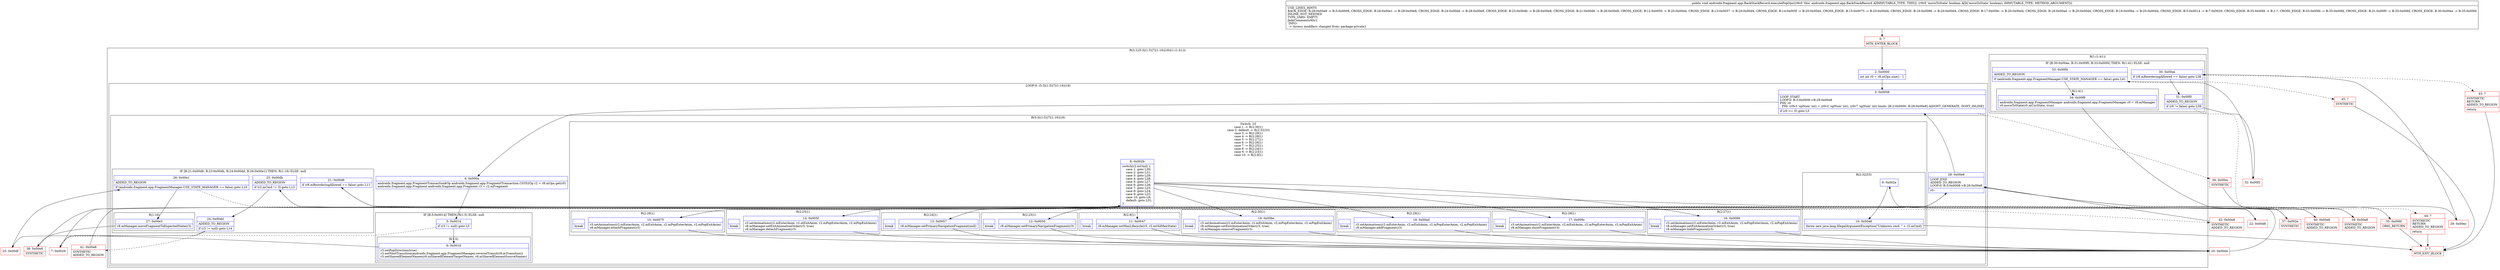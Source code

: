 digraph "CFG forandroidx.fragment.app.BackStackRecord.executePopOps(Z)V" {
subgraph cluster_Region_1556760100 {
label = "R(3:1|(5:3|(1:5)|7|(1:16)|18)|(1:(1:41)))";
node [shape=record,color=blue];
Node_2 [shape=record,label="{2\:\ 0x0000|int int r0 = r8.mOps.size() \- 1\l}"];
subgraph cluster_LoopRegion_1595258662 {
label = "LOOP:0: (5:3|(1:5)|7|(1:16)|18)";
node [shape=record,color=blue];
Node_3 [shape=record,label="{3\:\ 0x0008|LOOP_START\lLOOP:0: B:3:0x0008\-\>B:28:0x00e8\lPHI: r0 \l  PHI: (r0v3 'opNum' int) = (r0v2 'opNum' int), (r0v7 'opNum' int) binds: [B:2:0x0000, B:28:0x00e8] A[DONT_GENERATE, DONT_INLINE]\l|if (r0 \>= 0) goto L3\l}"];
subgraph cluster_Region_627402191 {
label = "R(5:3|(1:5)|7|(1:16)|18)";
node [shape=record,color=blue];
Node_4 [shape=record,label="{4\:\ 0x000a|androidx.fragment.app.FragmentTransaction$Op androidx.fragment.app.FragmentTransaction.C0352Op r2 = r8.mOps.get(r0)\landroidx.fragment.app.Fragment androidx.fragment.app.Fragment r3 = r2.mFragment\l}"];
subgraph cluster_IfRegion_785682214 {
label = "IF [B:5:0x0014] THEN: R(1:5) ELSE: null";
node [shape=record,color=blue];
Node_5 [shape=record,label="{5\:\ 0x0014|if (r3 != null) goto L5\l}"];
subgraph cluster_Region_873296480 {
label = "R(1:5)";
node [shape=record,color=blue];
Node_6 [shape=record,label="{6\:\ 0x0016|r3.setPopDirection(true)\lr3.setNextTransition(androidx.fragment.app.FragmentManager.reverseTransit(r8.mTransition))\lr3.setSharedElementNames(r8.mSharedElementTargetNames, r8.mSharedElementSourceNames)\l}"];
}
}
subgraph cluster_SwitchRegion_1585021290 {
label = "Switch: 10
 case 1 -> R(2:30|1)
 case 2, default -> R(2:32|33)
 case 3 -> R(2:29|1)
 case 4 -> R(2:28|1)
 case 5 -> R(2:27|1)
 case 6 -> R(2:26|1)
 case 7 -> R(2:25|1)
 case 8 -> R(2:24|1)
 case 9 -> R(2:23|1)
 case 10 -> R(2:8|1)";
node [shape=record,color=blue];
Node_8 [shape=record,label="{8\:\ 0x002b|switch(r2.mCmd) \{\l    case 1: goto L30;\l    case 2: goto L31;\l    case 3: goto L29;\l    case 4: goto L28;\l    case 5: goto L27;\l    case 6: goto L26;\l    case 7: goto L25;\l    case 8: goto L24;\l    case 9: goto L23;\l    case 10: goto L8;\l    default: goto L31;\l\}\l}"];
subgraph cluster_Region_740798724 {
label = "R(2:30|1)";
node [shape=record,color=blue];
Node_19 [shape=record,label="{19\:\ 0x00be|r3.setAnimations(r2.mEnterAnim, r2.mExitAnim, r2.mPopEnterAnim, r2.mPopExitAnim)\lr8.mManager.setExitAnimationOrder(r3, true)\lr8.mManager.removeFragment(r3)\l}"];
Node_InsnContainer_429144760 [shape=record,label="{|break\l}"];
}
subgraph cluster_Region_576905810 {
label = "R(2:32|33)";
node [shape=record,color=blue];
Node_9 [shape=record,label="{9\:\ 0x002e}"];
Node_10 [shape=record,label="{10\:\ 0x0046|throw new java.lang.IllegalArgumentException(\"Unknown cmd: \" + r2.mCmd)\l}"];
}
subgraph cluster_Region_309302761 {
label = "R(2:29|1)";
node [shape=record,color=blue];
Node_18 [shape=record,label="{18\:\ 0x00ad|r3.setAnimations(r2.mEnterAnim, r2.mExitAnim, r2.mPopEnterAnim, r2.mPopExitAnim)\lr8.mManager.addFragment(r3)\l}"];
Node_InsnContainer_735646970 [shape=record,label="{|break\l}"];
}
subgraph cluster_Region_992287 {
label = "R(2:28|1)";
node [shape=record,color=blue];
Node_17 [shape=record,label="{17\:\ 0x009c|r3.setAnimations(r2.mEnterAnim, r2.mExitAnim, r2.mPopEnterAnim, r2.mPopExitAnim)\lr8.mManager.showFragment(r3)\l}"];
Node_InsnContainer_1680978534 [shape=record,label="{|break\l}"];
}
subgraph cluster_Region_296815243 {
label = "R(2:27|1)";
node [shape=record,color=blue];
Node_16 [shape=record,label="{16\:\ 0x0086|r3.setAnimations(r2.mEnterAnim, r2.mExitAnim, r2.mPopEnterAnim, r2.mPopExitAnim)\lr8.mManager.setExitAnimationOrder(r3, true)\lr8.mManager.hideFragment(r3)\l}"];
Node_InsnContainer_697980553 [shape=record,label="{|break\l}"];
}
subgraph cluster_Region_619977373 {
label = "R(2:26|1)";
node [shape=record,color=blue];
Node_15 [shape=record,label="{15\:\ 0x0075|r3.setAnimations(r2.mEnterAnim, r2.mExitAnim, r2.mPopEnterAnim, r2.mPopExitAnim)\lr8.mManager.attachFragment(r3)\l}"];
Node_InsnContainer_300148984 [shape=record,label="{|break\l}"];
}
subgraph cluster_Region_1255805751 {
label = "R(2:25|1)";
node [shape=record,color=blue];
Node_14 [shape=record,label="{14\:\ 0x005f|r3.setAnimations(r2.mEnterAnim, r2.mExitAnim, r2.mPopEnterAnim, r2.mPopExitAnim)\lr8.mManager.setExitAnimationOrder(r3, true)\lr8.mManager.detachFragment(r3)\l}"];
Node_InsnContainer_1920880890 [shape=record,label="{|break\l}"];
}
subgraph cluster_Region_456486481 {
label = "R(2:24|1)";
node [shape=record,color=blue];
Node_13 [shape=record,label="{13\:\ 0x0057|r8.mManager.setPrimaryNavigationFragment(null)\l}"];
Node_InsnContainer_1625316768 [shape=record,label="{|break\l}"];
}
subgraph cluster_Region_1620616415 {
label = "R(2:23|1)";
node [shape=record,color=blue];
Node_12 [shape=record,label="{12\:\ 0x0050|r8.mManager.setPrimaryNavigationFragment(r3)\l}"];
Node_InsnContainer_1850396012 [shape=record,label="{|break\l}"];
}
subgraph cluster_Region_856484271 {
label = "R(2:8|1)";
node [shape=record,color=blue];
Node_11 [shape=record,label="{11\:\ 0x0047|r8.mManager.setMaxLifecycle(r3, r2.mOldMaxState)\l}"];
Node_InsnContainer_1857268191 [shape=record,label="{|break\l}"];
}
}
subgraph cluster_IfRegion_720390167 {
label = "IF [B:21:0x00d6, B:23:0x00db, B:24:0x00dd, B:26:0x00e1] THEN: R(1:16) ELSE: null";
node [shape=record,color=blue];
Node_21 [shape=record,label="{21\:\ 0x00d6|if (r8.mReorderingAllowed == false) goto L11\l}"];
Node_23 [shape=record,label="{23\:\ 0x00db|ADDED_TO_REGION\l|if (r2.mCmd != 3) goto L13\l}"];
Node_24 [shape=record,label="{24\:\ 0x00dd|ADDED_TO_REGION\l|if (r3 != null) goto L14\l}"];
Node_26 [shape=record,label="{26\:\ 0x00e1|ADDED_TO_REGION\l|if (androidx.fragment.app.FragmentManager.USE_STATE_MANAGER == false) goto L16\l}"];
subgraph cluster_Region_1208023083 {
label = "R(1:16)";
node [shape=record,color=blue];
Node_27 [shape=record,label="{27\:\ 0x00e3|r8.mManager.moveFragmentToExpectedState(r3)\l}"];
}
}
Node_28 [shape=record,label="{28\:\ 0x00e8|LOOP_END\lADDED_TO_REGION\lLOOP:0: B:3:0x0008\-\>B:28:0x00e8\l|r0\-\-\l}"];
}
}
subgraph cluster_Region_1581520318 {
label = "R(1:(1:41))";
node [shape=record,color=blue];
subgraph cluster_IfRegion_1017859723 {
label = "IF [B:30:0x00ee, B:31:0x00f0, B:33:0x00f4] THEN: R(1:41) ELSE: null";
node [shape=record,color=blue];
Node_30 [shape=record,label="{30\:\ 0x00ee|if (r8.mReorderingAllowed == false) goto L38\l}"];
Node_31 [shape=record,label="{31\:\ 0x00f0|ADDED_TO_REGION\l|if (r9 != false) goto L39\l}"];
Node_33 [shape=record,label="{33\:\ 0x00f4|ADDED_TO_REGION\l|if (androidx.fragment.app.FragmentManager.USE_STATE_MANAGER == false) goto L41\l}"];
subgraph cluster_Region_1351353913 {
label = "R(1:41)";
node [shape=record,color=blue];
Node_34 [shape=record,label="{34\:\ 0x00f6|androidx.fragment.app.FragmentManager androidx.fragment.app.FragmentManager r0 = r8.mManager\lr0.moveToState(r0.mCurState, true)\l}"];
}
}
}
}
Node_0 [shape=record,color=red,label="{0\:\ ?|MTH_ENTER_BLOCK\l}"];
Node_7 [shape=record,color=red,label="{7\:\ 0x0029}"];
Node_20 [shape=record,color=red,label="{20\:\ 0x00d4}"];
Node_22 [shape=record,color=red,label="{22\:\ 0x00d8}"];
Node_25 [shape=record,color=red,label="{25\:\ 0x00df}"];
Node_38 [shape=record,color=red,label="{38\:\ 0x00e8|SYNTHETIC\l}"];
Node_42 [shape=record,color=red,label="{42\:\ 0x00e8|SYNTHETIC\lADDED_TO_REGION\l}"];
Node_41 [shape=record,color=red,label="{41\:\ 0x00e8|SYNTHETIC\lADDED_TO_REGION\l}"];
Node_40 [shape=record,color=red,label="{40\:\ 0x00e8|SYNTHETIC\lADDED_TO_REGION\l}"];
Node_39 [shape=record,color=red,label="{39\:\ 0x00e8|SYNTHETIC\lADDED_TO_REGION\l}"];
Node_37 [shape=record,color=red,label="{37\:\ 0x002e|SYNTHETIC\l}"];
Node_1 [shape=record,color=red,label="{1\:\ ?|MTH_EXIT_BLOCK\l}"];
Node_36 [shape=record,color=red,label="{36\:\ 0x00ec|SYNTHETIC\l}"];
Node_29 [shape=record,color=red,label="{29\:\ 0x00ec}"];
Node_32 [shape=record,color=red,label="{32\:\ 0x00f2}"];
Node_35 [shape=record,color=red,label="{35\:\ 0x00fd|ORIG_RETURN\l}"];
Node_45 [shape=record,color=red,label="{45\:\ ?|SYNTHETIC\l}"];
Node_44 [shape=record,color=red,label="{44\:\ ?|SYNTHETIC\lRETURN\lADDED_TO_REGION\l|return\l}"];
Node_43 [shape=record,color=red,label="{43\:\ ?|SYNTHETIC\lRETURN\lADDED_TO_REGION\l|return\l}"];
MethodNode[shape=record,label="{public void androidx.fragment.app.BackStackRecord.executePopOps((r8v0 'this' androidx.fragment.app.BackStackRecord A[IMMUTABLE_TYPE, THIS]), (r9v0 'moveToState' boolean A[D('moveToState' boolean), IMMUTABLE_TYPE, METHOD_ARGUMENT]))  | USE_LINES_HINTS\lBACK_EDGE: B:28:0x00e8 \-\> B:3:0x0008, CROSS_EDGE: B:26:0x00e1 \-\> B:28:0x00e8, CROSS_EDGE: B:24:0x00dd \-\> B:28:0x00e8, CROSS_EDGE: B:23:0x00db \-\> B:28:0x00e8, CROSS_EDGE: B:21:0x00d6 \-\> B:28:0x00e8, CROSS_EDGE: B:12:0x0050 \-\> B:20:0x00d4, CROSS_EDGE: B:13:0x0057 \-\> B:20:0x00d4, CROSS_EDGE: B:14:0x005f \-\> B:20:0x00d4, CROSS_EDGE: B:15:0x0075 \-\> B:20:0x00d4, CROSS_EDGE: B:16:0x0086 \-\> B:20:0x00d4, CROSS_EDGE: B:17:0x009c \-\> B:20:0x00d4, CROSS_EDGE: B:18:0x00ad \-\> B:20:0x00d4, CROSS_EDGE: B:19:0x00be \-\> B:20:0x00d4, CROSS_EDGE: B:5:0x0014 \-\> B:7:0x0029, CROSS_EDGE: B:35:0x00fd \-\> B:1:?, CROSS_EDGE: B:33:0x00f4 \-\> B:35:0x00fd, CROSS_EDGE: B:31:0x00f0 \-\> B:35:0x00fd, CROSS_EDGE: B:30:0x00ee \-\> B:35:0x00fd\lINLINE_NOT_NEEDED\lTYPE_VARS: EMPTY\lJadxCommentsAttr\{\l INFO: \l \-\> Access modifiers changed from: package\-private\}\l}"];
MethodNode -> Node_0;Node_2 -> Node_3;
Node_3 -> Node_4;
Node_3 -> Node_36[style=dashed];
Node_4 -> Node_5;
Node_5 -> Node_6;
Node_5 -> Node_7[style=dashed];
Node_6 -> Node_7;
Node_8 -> Node_11;
Node_8 -> Node_12;
Node_8 -> Node_13;
Node_8 -> Node_14;
Node_8 -> Node_15;
Node_8 -> Node_16;
Node_8 -> Node_17;
Node_8 -> Node_18;
Node_8 -> Node_19;
Node_8 -> Node_37;
Node_19 -> Node_20;
Node_9 -> Node_10;
Node_10 -> Node_1;
Node_18 -> Node_20;
Node_17 -> Node_20;
Node_16 -> Node_20;
Node_15 -> Node_20;
Node_14 -> Node_20;
Node_13 -> Node_20;
Node_12 -> Node_20;
Node_11 -> Node_20;
Node_21 -> Node_22;
Node_21 -> Node_39[style=dashed];
Node_23 -> Node_24;
Node_23 -> Node_40[style=dashed];
Node_24 -> Node_25;
Node_24 -> Node_41[style=dashed];
Node_26 -> Node_27;
Node_26 -> Node_42[style=dashed];
Node_27 -> Node_38;
Node_28 -> Node_3;
Node_30 -> Node_31;
Node_30 -> Node_43[style=dashed];
Node_31 -> Node_32;
Node_31 -> Node_44[style=dashed];
Node_33 -> Node_34;
Node_33 -> Node_45[style=dashed];
Node_34 -> Node_35;
Node_0 -> Node_2;
Node_7 -> Node_8;
Node_20 -> Node_21;
Node_22 -> Node_23;
Node_25 -> Node_26;
Node_38 -> Node_28;
Node_42 -> Node_28;
Node_41 -> Node_28;
Node_40 -> Node_28;
Node_39 -> Node_28;
Node_37 -> Node_9;
Node_36 -> Node_29;
Node_29 -> Node_30;
Node_32 -> Node_33;
Node_35 -> Node_1;
Node_45 -> Node_1;
Node_44 -> Node_1;
Node_43 -> Node_1;
}

